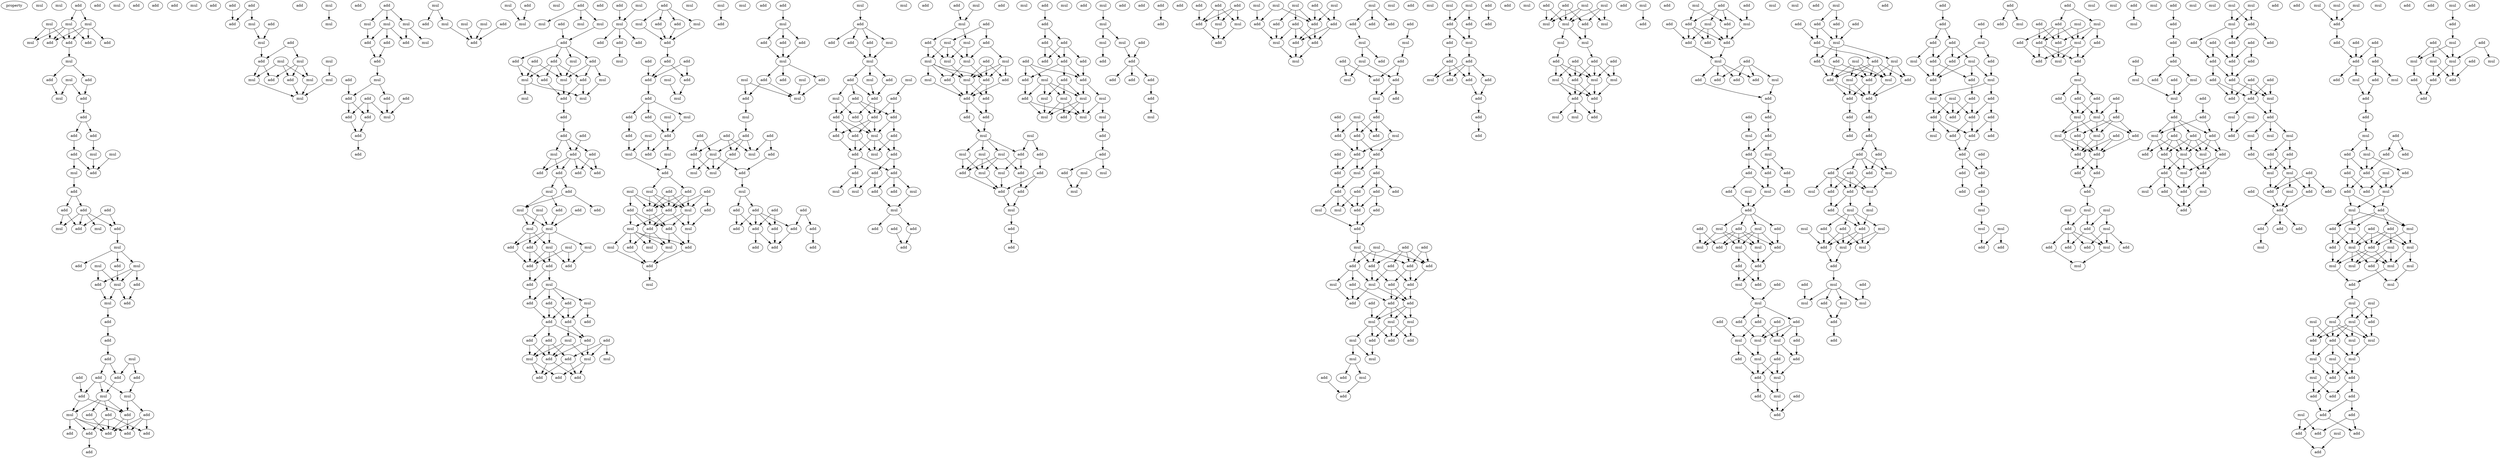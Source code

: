 digraph {
    node [fontcolor=black]
    property [mul=2,lf=1.5]
    0 [ label = mul ];
    1 [ label = mul ];
    2 [ label = add ];
    3 [ label = add ];
    4 [ label = mul ];
    5 [ label = mul ];
    6 [ label = mul ];
    7 [ label = add ];
    8 [ label = add ];
    9 [ label = add ];
    10 [ label = add ];
    11 [ label = mul ];
    12 [ label = mul ];
    13 [ label = add ];
    14 [ label = mul ];
    15 [ label = mul ];
    16 [ label = add ];
    17 [ label = mul ];
    18 [ label = add ];
    19 [ label = add ];
    20 [ label = add ];
    21 [ label = add ];
    22 [ label = add ];
    23 [ label = add ];
    24 [ label = add ];
    25 [ label = mul ];
    26 [ label = mul ];
    27 [ label = add ];
    28 [ label = mul ];
    29 [ label = add ];
    30 [ label = add ];
    31 [ label = add ];
    32 [ label = add ];
    33 [ label = add ];
    34 [ label = mul ];
    35 [ label = mul ];
    36 [ label = add ];
    37 [ label = add ];
    38 [ label = mul ];
    39 [ label = mul ];
    40 [ label = add ];
    41 [ label = add ];
    42 [ label = mul ];
    43 [ label = add ];
    44 [ label = add ];
    45 [ label = mul ];
    46 [ label = mul ];
    47 [ label = mul ];
    48 [ label = add ];
    49 [ label = add ];
    50 [ label = add ];
    51 [ label = add ];
    52 [ label = mul ];
    53 [ label = add ];
    54 [ label = add ];
    55 [ label = add ];
    56 [ label = add ];
    57 [ label = add ];
    58 [ label = add ];
    59 [ label = mul ];
    60 [ label = mul ];
    61 [ label = add ];
    62 [ label = add ];
    63 [ label = add ];
    64 [ label = mul ];
    65 [ label = add ];
    66 [ label = add ];
    67 [ label = add ];
    68 [ label = add ];
    69 [ label = add ];
    70 [ label = add ];
    71 [ label = add ];
    72 [ label = add ];
    73 [ label = add ];
    74 [ label = add ];
    75 [ label = add ];
    76 [ label = add ];
    77 [ label = mul ];
    78 [ label = mul ];
    79 [ label = add ];
    80 [ label = mul ];
    81 [ label = add ];
    82 [ label = mul ];
    83 [ label = mul ];
    84 [ label = mul ];
    85 [ label = add ];
    86 [ label = add ];
    87 [ label = mul ];
    88 [ label = mul ];
    89 [ label = mul ];
    90 [ label = mul ];
    91 [ label = add ];
    92 [ label = mul ];
    93 [ label = add ];
    94 [ label = mul ];
    95 [ label = mul ];
    96 [ label = mul ];
    97 [ label = add ];
    98 [ label = add ];
    99 [ label = mul ];
    100 [ label = add ];
    101 [ label = add ];
    102 [ label = mul ];
    103 [ label = add ];
    104 [ label = add ];
    105 [ label = add ];
    106 [ label = add ];
    107 [ label = add ];
    108 [ label = add ];
    109 [ label = add ];
    110 [ label = mul ];
    111 [ label = add ];
    112 [ label = add ];
    113 [ label = mul ];
    114 [ label = mul ];
    115 [ label = mul ];
    116 [ label = add ];
    117 [ label = add ];
    118 [ label = mul ];
    119 [ label = add ];
    120 [ label = mul ];
    121 [ label = add ];
    122 [ label = mul ];
    123 [ label = mul ];
    124 [ label = add ];
    125 [ label = mul ];
    126 [ label = add ];
    127 [ label = mul ];
    128 [ label = mul ];
    129 [ label = add ];
    130 [ label = add ];
    131 [ label = add ];
    132 [ label = mul ];
    133 [ label = add ];
    134 [ label = add ];
    135 [ label = add ];
    136 [ label = mul ];
    137 [ label = mul ];
    138 [ label = mul ];
    139 [ label = add ];
    140 [ label = add ];
    141 [ label = mul ];
    142 [ label = mul ];
    143 [ label = add ];
    144 [ label = add ];
    145 [ label = add ];
    146 [ label = add ];
    147 [ label = mul ];
    148 [ label = add ];
    149 [ label = add ];
    150 [ label = add ];
    151 [ label = add ];
    152 [ label = add ];
    153 [ label = add ];
    154 [ label = add ];
    155 [ label = mul ];
    156 [ label = add ];
    157 [ label = mul ];
    158 [ label = add ];
    159 [ label = mul ];
    160 [ label = add ];
    161 [ label = mul ];
    162 [ label = mul ];
    163 [ label = mul ];
    164 [ label = add ];
    165 [ label = add ];
    166 [ label = mul ];
    167 [ label = mul ];
    168 [ label = add ];
    169 [ label = add ];
    170 [ label = add ];
    171 [ label = add ];
    172 [ label = mul ];
    173 [ label = add ];
    174 [ label = add ];
    175 [ label = add ];
    176 [ label = mul ];
    177 [ label = add ];
    178 [ label = add ];
    179 [ label = add ];
    180 [ label = add ];
    181 [ label = add ];
    182 [ label = add ];
    183 [ label = mul ];
    184 [ label = add ];
    185 [ label = mul ];
    186 [ label = add ];
    187 [ label = mul ];
    188 [ label = mul ];
    189 [ label = add ];
    190 [ label = add ];
    191 [ label = add ];
    192 [ label = add ];
    193 [ label = add ];
    194 [ label = mul ];
    195 [ label = mul ];
    196 [ label = add ];
    197 [ label = add ];
    198 [ label = add ];
    199 [ label = mul ];
    200 [ label = add ];
    201 [ label = mul ];
    202 [ label = add ];
    203 [ label = add ];
    204 [ label = mul ];
    205 [ label = add ];
    206 [ label = add ];
    207 [ label = add ];
    208 [ label = add ];
    209 [ label = add ];
    210 [ label = add ];
    211 [ label = mul ];
    212 [ label = add ];
    213 [ label = mul ];
    214 [ label = mul ];
    215 [ label = mul ];
    216 [ label = add ];
    217 [ label = add ];
    218 [ label = add ];
    219 [ label = add ];
    220 [ label = mul ];
    221 [ label = mul ];
    222 [ label = add ];
    223 [ label = mul ];
    224 [ label = mul ];
    225 [ label = add ];
    226 [ label = add ];
    227 [ label = mul ];
    228 [ label = mul ];
    229 [ label = add ];
    230 [ label = add ];
    231 [ label = add ];
    232 [ label = add ];
    233 [ label = add ];
    234 [ label = add ];
    235 [ label = mul ];
    236 [ label = mul ];
    237 [ label = add ];
    238 [ label = add ];
    239 [ label = mul ];
    240 [ label = add ];
    241 [ label = mul ];
    242 [ label = add ];
    243 [ label = mul ];
    244 [ label = mul ];
    245 [ label = add ];
    246 [ label = mul ];
    247 [ label = mul ];
    248 [ label = add ];
    249 [ label = mul ];
    250 [ label = add ];
    251 [ label = add ];
    252 [ label = mul ];
    253 [ label = add ];
    254 [ label = add ];
    255 [ label = add ];
    256 [ label = mul ];
    257 [ label = add ];
    258 [ label = mul ];
    259 [ label = mul ];
    260 [ label = add ];
    261 [ label = add ];
    262 [ label = add ];
    263 [ label = mul ];
    264 [ label = mul ];
    265 [ label = add ];
    266 [ label = add ];
    267 [ label = add ];
    268 [ label = add ];
    269 [ label = mul ];
    270 [ label = mul ];
    271 [ label = add ];
    272 [ label = add ];
    273 [ label = add ];
    274 [ label = add ];
    275 [ label = mul ];
    276 [ label = mul ];
    277 [ label = mul ];
    278 [ label = add ];
    279 [ label = add ];
    280 [ label = add ];
    281 [ label = add ];
    282 [ label = add ];
    283 [ label = add ];
    284 [ label = add ];
    285 [ label = add ];
    286 [ label = add ];
    287 [ label = add ];
    288 [ label = add ];
    289 [ label = add ];
    290 [ label = mul ];
    291 [ label = mul ];
    292 [ label = add ];
    293 [ label = add ];
    294 [ label = add ];
    295 [ label = add ];
    296 [ label = mul ];
    297 [ label = mul ];
    298 [ label = mul ];
    299 [ label = mul ];
    300 [ label = add ];
    301 [ label = add ];
    302 [ label = add ];
    303 [ label = add ];
    304 [ label = add ];
    305 [ label = mul ];
    306 [ label = add ];
    307 [ label = add ];
    308 [ label = add ];
    309 [ label = add ];
    310 [ label = mul ];
    311 [ label = add ];
    312 [ label = add ];
    313 [ label = add ];
    314 [ label = mul ];
    315 [ label = add ];
    316 [ label = add ];
    317 [ label = add ];
    318 [ label = add ];
    319 [ label = add ];
    320 [ label = mul ];
    321 [ label = mul ];
    322 [ label = add ];
    323 [ label = mul ];
    324 [ label = add ];
    325 [ label = mul ];
    326 [ label = add ];
    327 [ label = add ];
    328 [ label = add ];
    329 [ label = add ];
    330 [ label = add ];
    331 [ label = add ];
    332 [ label = mul ];
    333 [ label = add ];
    334 [ label = mul ];
    335 [ label = mul ];
    336 [ label = mul ];
    337 [ label = add ];
    338 [ label = add ];
    339 [ label = mul ];
    340 [ label = add ];
    341 [ label = mul ];
    342 [ label = mul ];
    343 [ label = mul ];
    344 [ label = add ];
    345 [ label = add ];
    346 [ label = mul ];
    347 [ label = mul ];
    348 [ label = add ];
    349 [ label = add ];
    350 [ label = add ];
    351 [ label = add ];
    352 [ label = add ];
    353 [ label = mul ];
    354 [ label = mul ];
    355 [ label = mul ];
    356 [ label = mul ];
    357 [ label = add ];
    358 [ label = mul ];
    359 [ label = add ];
    360 [ label = mul ];
    361 [ label = add ];
    362 [ label = mul ];
    363 [ label = add ];
    364 [ label = add ];
    365 [ label = add ];
    366 [ label = add ];
    367 [ label = mul ];
    368 [ label = add ];
    369 [ label = add ];
    370 [ label = mul ];
    371 [ label = add ];
    372 [ label = mul ];
    373 [ label = add ];
    374 [ label = add ];
    375 [ label = add ];
    376 [ label = add ];
    377 [ label = add ];
    378 [ label = add ];
    379 [ label = add ];
    380 [ label = add ];
    381 [ label = add ];
    382 [ label = add ];
    383 [ label = mul ];
    384 [ label = add ];
    385 [ label = add ];
    386 [ label = mul ];
    387 [ label = mul ];
    388 [ label = mul ];
    389 [ label = mul ];
    390 [ label = mul ];
    391 [ label = add ];
    392 [ label = mul ];
    393 [ label = mul ];
    394 [ label = add ];
    395 [ label = add ];
    396 [ label = add ];
    397 [ label = add ];
    398 [ label = mul ];
    399 [ label = mul ];
    400 [ label = mul ];
    401 [ label = mul ];
    402 [ label = mul ];
    403 [ label = add ];
    404 [ label = mul ];
    405 [ label = mul ];
    406 [ label = add ];
    407 [ label = add ];
    408 [ label = add ];
    409 [ label = add ];
    410 [ label = add ];
    411 [ label = add ];
    412 [ label = add ];
    413 [ label = mul ];
    414 [ label = add ];
    415 [ label = add ];
    416 [ label = add ];
    417 [ label = add ];
    418 [ label = add ];
    419 [ label = add ];
    420 [ label = add ];
    421 [ label = add ];
    422 [ label = mul ];
    423 [ label = mul ];
    424 [ label = add ];
    425 [ label = mul ];
    426 [ label = mul ];
    427 [ label = add ];
    428 [ label = mul ];
    429 [ label = mul ];
    430 [ label = add ];
    431 [ label = add ];
    432 [ label = add ];
    433 [ label = add ];
    434 [ label = add ];
    435 [ label = mul ];
    436 [ label = add ];
    437 [ label = add ];
    438 [ label = mul ];
    439 [ label = mul ];
    440 [ label = add ];
    441 [ label = add ];
    442 [ label = add ];
    443 [ label = add ];
    444 [ label = mul ];
    445 [ label = mul ];
    446 [ label = mul ];
    447 [ label = add ];
    448 [ label = add ];
    449 [ label = add ];
    450 [ label = add ];
    451 [ label = mul ];
    452 [ label = add ];
    453 [ label = add ];
    454 [ label = mul ];
    455 [ label = mul ];
    456 [ label = add ];
    457 [ label = add ];
    458 [ label = add ];
    459 [ label = add ];
    460 [ label = mul ];
    461 [ label = add ];
    462 [ label = add ];
    463 [ label = add ];
    464 [ label = add ];
    465 [ label = add ];
    466 [ label = mul ];
    467 [ label = add ];
    468 [ label = add ];
    469 [ label = add ];
    470 [ label = add ];
    471 [ label = add ];
    472 [ label = mul ];
    473 [ label = mul ];
    474 [ label = add ];
    475 [ label = mul ];
    476 [ label = add ];
    477 [ label = add ];
    478 [ label = add ];
    479 [ label = mul ];
    480 [ label = add ];
    481 [ label = mul ];
    482 [ label = add ];
    483 [ label = add ];
    484 [ label = add ];
    485 [ label = add ];
    486 [ label = add ];
    487 [ label = add ];
    488 [ label = add ];
    489 [ label = add ];
    490 [ label = mul ];
    491 [ label = mul ];
    492 [ label = add ];
    493 [ label = add ];
    494 [ label = add ];
    495 [ label = add ];
    496 [ label = add ];
    497 [ label = mul ];
    498 [ label = mul ];
    499 [ label = mul ];
    500 [ label = mul ];
    501 [ label = add ];
    502 [ label = add ];
    503 [ label = add ];
    504 [ label = mul ];
    505 [ label = mul ];
    506 [ label = mul ];
    507 [ label = add ];
    508 [ label = add ];
    509 [ label = add ];
    510 [ label = mul ];
    511 [ label = mul ];
    512 [ label = add ];
    513 [ label = mul ];
    514 [ label = add ];
    515 [ label = add ];
    516 [ label = add ];
    517 [ label = mul ];
    518 [ label = add ];
    519 [ label = add ];
    520 [ label = add ];
    521 [ label = mul ];
    522 [ label = add ];
    523 [ label = add ];
    524 [ label = add ];
    525 [ label = add ];
    526 [ label = add ];
    527 [ label = add ];
    528 [ label = add ];
    529 [ label = mul ];
    530 [ label = mul ];
    531 [ label = add ];
    532 [ label = add ];
    533 [ label = mul ];
    534 [ label = mul ];
    535 [ label = mul ];
    536 [ label = add ];
    537 [ label = mul ];
    538 [ label = mul ];
    539 [ label = mul ];
    540 [ label = add ];
    541 [ label = add ];
    542 [ label = add ];
    543 [ label = add ];
    544 [ label = add ];
    545 [ label = mul ];
    546 [ label = mul ];
    547 [ label = mul ];
    548 [ label = add ];
    549 [ label = add ];
    550 [ label = add ];
    551 [ label = mul ];
    552 [ label = mul ];
    553 [ label = add ];
    554 [ label = mul ];
    555 [ label = add ];
    556 [ label = add ];
    557 [ label = mul ];
    558 [ label = add ];
    559 [ label = add ];
    560 [ label = add ];
    561 [ label = add ];
    562 [ label = add ];
    563 [ label = mul ];
    564 [ label = mul ];
    565 [ label = add ];
    566 [ label = add ];
    567 [ label = mul ];
    568 [ label = add ];
    569 [ label = add ];
    570 [ label = mul ];
    571 [ label = add ];
    572 [ label = add ];
    573 [ label = mul ];
    574 [ label = add ];
    575 [ label = add ];
    576 [ label = add ];
    577 [ label = add ];
    578 [ label = add ];
    579 [ label = mul ];
    580 [ label = add ];
    581 [ label = add ];
    582 [ label = mul ];
    583 [ label = add ];
    584 [ label = add ];
    585 [ label = add ];
    586 [ label = add ];
    587 [ label = mul ];
    588 [ label = add ];
    589 [ label = mul ];
    590 [ label = add ];
    591 [ label = mul ];
    592 [ label = mul ];
    593 [ label = add ];
    594 [ label = add ];
    595 [ label = add ];
    596 [ label = add ];
    597 [ label = mul ];
    598 [ label = mul ];
    599 [ label = mul ];
    600 [ label = add ];
    601 [ label = add ];
    602 [ label = add ];
    603 [ label = mul ];
    604 [ label = add ];
    605 [ label = add ];
    606 [ label = mul ];
    607 [ label = mul ];
    608 [ label = add ];
    609 [ label = add ];
    610 [ label = add ];
    611 [ label = add ];
    612 [ label = add ];
    613 [ label = mul ];
    614 [ label = mul ];
    615 [ label = mul ];
    616 [ label = add ];
    617 [ label = add ];
    618 [ label = add ];
    619 [ label = add ];
    620 [ label = mul ];
    621 [ label = mul ];
    622 [ label = add ];
    623 [ label = add ];
    624 [ label = mul ];
    625 [ label = add ];
    626 [ label = add ];
    627 [ label = add ];
    628 [ label = mul ];
    629 [ label = add ];
    630 [ label = add ];
    631 [ label = add ];
    632 [ label = add ];
    633 [ label = add ];
    634 [ label = mul ];
    635 [ label = add ];
    636 [ label = add ];
    637 [ label = mul ];
    638 [ label = mul ];
    639 [ label = add ];
    640 [ label = add ];
    641 [ label = add ];
    642 [ label = add ];
    643 [ label = mul ];
    644 [ label = add ];
    645 [ label = mul ];
    646 [ label = add ];
    647 [ label = add ];
    648 [ label = add ];
    649 [ label = add ];
    650 [ label = add ];
    651 [ label = add ];
    652 [ label = add ];
    653 [ label = add ];
    654 [ label = add ];
    655 [ label = add ];
    656 [ label = mul ];
    657 [ label = add ];
    658 [ label = add ];
    659 [ label = mul ];
    660 [ label = mul ];
    661 [ label = add ];
    662 [ label = add ];
    663 [ label = mul ];
    664 [ label = mul ];
    665 [ label = add ];
    666 [ label = mul ];
    667 [ label = add ];
    668 [ label = mul ];
    669 [ label = add ];
    670 [ label = mul ];
    671 [ label = mul ];
    672 [ label = add ];
    673 [ label = add ];
    674 [ label = mul ];
    675 [ label = add ];
    676 [ label = add ];
    677 [ label = mul ];
    678 [ label = add ];
    679 [ label = mul ];
    680 [ label = mul ];
    681 [ label = add ];
    682 [ label = add ];
    683 [ label = add ];
    684 [ label = add ];
    685 [ label = add ];
    686 [ label = mul ];
    687 [ label = add ];
    688 [ label = add ];
    689 [ label = add ];
    690 [ label = add ];
    691 [ label = add ];
    692 [ label = mul ];
    693 [ label = mul ];
    694 [ label = mul ];
    695 [ label = add ];
    696 [ label = add ];
    697 [ label = add ];
    698 [ label = mul ];
    699 [ label = add ];
    700 [ label = mul ];
    701 [ label = add ];
    702 [ label = add ];
    703 [ label = add ];
    704 [ label = add ];
    705 [ label = mul ];
    706 [ label = add ];
    707 [ label = add ];
    708 [ label = add ];
    709 [ label = add ];
    710 [ label = add ];
    711 [ label = add ];
    712 [ label = add ];
    713 [ label = add ];
    714 [ label = add ];
    715 [ label = add ];
    716 [ label = mul ];
    717 [ label = add ];
    718 [ label = mul ];
    719 [ label = mul ];
    720 [ label = mul ];
    721 [ label = add ];
    722 [ label = add ];
    723 [ label = add ];
    724 [ label = add ];
    725 [ label = mul ];
    726 [ label = mul ];
    727 [ label = add ];
    728 [ label = add ];
    729 [ label = add ];
    730 [ label = add ];
    731 [ label = add ];
    732 [ label = mul ];
    733 [ label = mul ];
    734 [ label = add ];
    735 [ label = add ];
    736 [ label = mul ];
    737 [ label = add ];
    738 [ label = add ];
    739 [ label = add ];
    740 [ label = add ];
    741 [ label = add ];
    742 [ label = mul ];
    743 [ label = mul ];
    744 [ label = add ];
    745 [ label = mul ];
    746 [ label = add ];
    747 [ label = mul ];
    748 [ label = add ];
    749 [ label = add ];
    750 [ label = add ];
    751 [ label = add ];
    752 [ label = add ];
    753 [ label = add ];
    754 [ label = mul ];
    755 [ label = mul ];
    756 [ label = mul ];
    757 [ label = mul ];
    758 [ label = add ];
    759 [ label = add ];
    760 [ label = add ];
    761 [ label = add ];
    762 [ label = mul ];
    763 [ label = add ];
    764 [ label = add ];
    765 [ label = mul ];
    766 [ label = mul ];
    767 [ label = mul ];
    768 [ label = add ];
    769 [ label = mul ];
    770 [ label = mul ];
    771 [ label = add ];
    772 [ label = mul ];
    773 [ label = add ];
    774 [ label = add ];
    775 [ label = add ];
    776 [ label = add ];
    777 [ label = add ];
    778 [ label = mul ];
    779 [ label = add ];
    780 [ label = mul ];
    781 [ label = add ];
    782 [ label = mul ];
    783 [ label = add ];
    784 [ label = add ];
    785 [ label = add ];
    786 [ label = mul ];
    787 [ label = add ];
    788 [ label = add ];
    789 [ label = mul ];
    790 [ label = add ];
    791 [ label = add ];
    792 [ label = add ];
    793 [ label = mul ];
    794 [ label = add ];
    795 [ label = mul ];
    796 [ label = add ];
    797 [ label = mul ];
    798 [ label = mul ];
    799 [ label = add ];
    800 [ label = add ];
    801 [ label = add ];
    802 [ label = mul ];
    803 [ label = mul ];
    804 [ label = add ];
    805 [ label = mul ];
    806 [ label = mul ];
    807 [ label = add ];
    808 [ label = add ];
    809 [ label = add ];
    810 [ label = add ];
    811 [ label = add ];
    812 [ label = add ];
    813 [ label = add ];
    814 [ label = add ];
    815 [ label = add ];
    816 [ label = add ];
    817 [ label = add ];
    818 [ label = add ];
    819 [ label = add ];
    820 [ label = add ];
    821 [ label = add ];
    822 [ label = mul ];
    823 [ label = mul ];
    824 [ label = add ];
    825 [ label = mul ];
    826 [ label = add ];
    827 [ label = mul ];
    828 [ label = mul ];
    829 [ label = mul ];
    830 [ label = add ];
    831 [ label = add ];
    832 [ label = add ];
    833 [ label = add ];
    834 [ label = mul ];
    835 [ label = mul ];
    836 [ label = add ];
    837 [ label = add ];
    838 [ label = add ];
    839 [ label = mul ];
    840 [ label = add ];
    841 [ label = add ];
    842 [ label = add ];
    843 [ label = add ];
    844 [ label = add ];
    845 [ label = mul ];
    846 [ label = add ];
    847 [ label = mul ];
    848 [ label = mul ];
    849 [ label = mul ];
    850 [ label = mul ];
    851 [ label = add ];
    852 [ label = add ];
    853 [ label = add ];
    854 [ label = add ];
    855 [ label = add ];
    856 [ label = add ];
    857 [ label = add ];
    858 [ label = add ];
    859 [ label = mul ];
    860 [ label = add ];
    861 [ label = mul ];
    862 [ label = add ];
    863 [ label = add ];
    864 [ label = add ];
    865 [ label = mul ];
    866 [ label = add ];
    867 [ label = add ];
    868 [ label = add ];
    869 [ label = mul ];
    870 [ label = mul ];
    871 [ label = add ];
    872 [ label = add ];
    873 [ label = add ];
    874 [ label = add ];
    875 [ label = add ];
    876 [ label = mul ];
    877 [ label = mul ];
    878 [ label = add ];
    879 [ label = mul ];
    880 [ label = add ];
    881 [ label = mul ];
    882 [ label = add ];
    883 [ label = add ];
    884 [ label = mul ];
    885 [ label = mul ];
    886 [ label = add ];
    887 [ label = mul ];
    888 [ label = add ];
    889 [ label = mul ];
    890 [ label = add ];
    891 [ label = mul ];
    892 [ label = mul ];
    893 [ label = mul ];
    894 [ label = add ];
    895 [ label = mul ];
    896 [ label = mul ];
    897 [ label = mul ];
    898 [ label = add ];
    899 [ label = mul ];
    900 [ label = mul ];
    901 [ label = mul ];
    902 [ label = add ];
    903 [ label = mul ];
    904 [ label = add ];
    905 [ label = mul ];
    906 [ label = mul ];
    907 [ label = mul ];
    908 [ label = mul ];
    909 [ label = add ];
    910 [ label = mul ];
    911 [ label = add ];
    912 [ label = add ];
    913 [ label = add ];
    914 [ label = add ];
    915 [ label = add ];
    916 [ label = add ];
    917 [ label = mul ];
    918 [ label = add ];
    919 [ label = add ];
    920 [ label = mul ];
    921 [ label = add ];
    922 [ label = add ];
    923 [ label = add ];
    924 [ label = mul ];
    925 [ label = add ];
    926 [ label = add ];
    927 [ label = add ];
    928 [ label = mul ];
    929 [ label = mul ];
    930 [ label = add ];
    931 [ label = mul ];
    932 [ label = mul ];
    933 [ label = mul ];
    934 [ label = add ];
    935 [ label = add ];
    936 [ label = add ];
    937 [ label = add ];
    938 [ label = add ];
    2 -> 4 [ name = 0 ];
    2 -> 6 [ name = 1 ];
    4 -> 7 [ name = 2 ];
    4 -> 8 [ name = 3 ];
    4 -> 9 [ name = 4 ];
    4 -> 11 [ name = 5 ];
    5 -> 7 [ name = 6 ];
    5 -> 8 [ name = 7 ];
    5 -> 11 [ name = 8 ];
    6 -> 7 [ name = 9 ];
    6 -> 8 [ name = 10 ];
    6 -> 9 [ name = 11 ];
    6 -> 10 [ name = 12 ];
    8 -> 12 [ name = 13 ];
    12 -> 13 [ name = 14 ];
    12 -> 16 [ name = 15 ];
    13 -> 17 [ name = 16 ];
    14 -> 17 [ name = 17 ];
    14 -> 19 [ name = 18 ];
    16 -> 19 [ name = 19 ];
    19 -> 20 [ name = 20 ];
    20 -> 23 [ name = 21 ];
    20 -> 24 [ name = 22 ];
    23 -> 27 [ name = 23 ];
    24 -> 26 [ name = 24 ];
    25 -> 29 [ name = 25 ];
    26 -> 29 [ name = 26 ];
    27 -> 28 [ name = 27 ];
    27 -> 29 [ name = 28 ];
    28 -> 30 [ name = 29 ];
    30 -> 31 [ name = 30 ];
    30 -> 32 [ name = 31 ];
    31 -> 34 [ name = 32 ];
    31 -> 35 [ name = 33 ];
    31 -> 36 [ name = 34 ];
    31 -> 37 [ name = 35 ];
    32 -> 35 [ name = 36 ];
    32 -> 37 [ name = 37 ];
    33 -> 36 [ name = 38 ];
    33 -> 37 [ name = 39 ];
    36 -> 38 [ name = 40 ];
    38 -> 40 [ name = 41 ];
    38 -> 41 [ name = 42 ];
    38 -> 42 [ name = 43 ];
    39 -> 44 [ name = 44 ];
    39 -> 45 [ name = 45 ];
    40 -> 45 [ name = 46 ];
    42 -> 43 [ name = 47 ];
    42 -> 44 [ name = 48 ];
    42 -> 45 [ name = 49 ];
    43 -> 48 [ name = 50 ];
    44 -> 47 [ name = 51 ];
    45 -> 47 [ name = 52 ];
    45 -> 48 [ name = 53 ];
    47 -> 49 [ name = 54 ];
    49 -> 50 [ name = 55 ];
    50 -> 51 [ name = 56 ];
    51 -> 56 [ name = 57 ];
    51 -> 57 [ name = 58 ];
    52 -> 53 [ name = 59 ];
    52 -> 57 [ name = 60 ];
    53 -> 59 [ name = 61 ];
    54 -> 58 [ name = 62 ];
    56 -> 58 [ name = 63 ];
    56 -> 59 [ name = 64 ];
    56 -> 60 [ name = 65 ];
    57 -> 60 [ name = 66 ];
    58 -> 64 [ name = 67 ];
    58 -> 65 [ name = 68 ];
    59 -> 61 [ name = 69 ];
    59 -> 65 [ name = 70 ];
    60 -> 62 [ name = 71 ];
    60 -> 63 [ name = 72 ];
    60 -> 64 [ name = 73 ];
    60 -> 65 [ name = 74 ];
    61 -> 68 [ name = 75 ];
    61 -> 69 [ name = 76 ];
    61 -> 70 [ name = 77 ];
    62 -> 68 [ name = 78 ];
    63 -> 67 [ name = 79 ];
    63 -> 68 [ name = 80 ];
    63 -> 70 [ name = 81 ];
    64 -> 66 [ name = 82 ];
    64 -> 67 [ name = 83 ];
    64 -> 68 [ name = 84 ];
    64 -> 69 [ name = 85 ];
    65 -> 68 [ name = 86 ];
    65 -> 69 [ name = 87 ];
    67 -> 71 [ name = 88 ];
    72 -> 75 [ name = 89 ];
    74 -> 75 [ name = 90 ];
    74 -> 77 [ name = 91 ];
    76 -> 78 [ name = 92 ];
    77 -> 78 [ name = 93 ];
    78 -> 81 [ name = 94 ];
    79 -> 81 [ name = 95 ];
    79 -> 82 [ name = 96 ];
    80 -> 84 [ name = 97 ];
    81 -> 86 [ name = 98 ];
    81 -> 87 [ name = 99 ];
    82 -> 85 [ name = 100 ];
    82 -> 86 [ name = 101 ];
    82 -> 88 [ name = 102 ];
    83 -> 85 [ name = 103 ];
    83 -> 87 [ name = 104 ];
    83 -> 88 [ name = 105 ];
    84 -> 89 [ name = 106 ];
    85 -> 89 [ name = 107 ];
    87 -> 89 [ name = 108 ];
    88 -> 89 [ name = 109 ];
    90 -> 92 [ name = 110 ];
    93 -> 94 [ name = 111 ];
    93 -> 95 [ name = 112 ];
    93 -> 96 [ name = 113 ];
    94 -> 100 [ name = 114 ];
    95 -> 97 [ name = 115 ];
    95 -> 99 [ name = 116 ];
    96 -> 97 [ name = 117 ];
    96 -> 98 [ name = 118 ];
    96 -> 100 [ name = 119 ];
    98 -> 101 [ name = 120 ];
    100 -> 101 [ name = 121 ];
    101 -> 102 [ name = 122 ];
    102 -> 104 [ name = 123 ];
    102 -> 105 [ name = 124 ];
    103 -> 104 [ name = 125 ];
    104 -> 108 [ name = 126 ];
    104 -> 109 [ name = 127 ];
    105 -> 110 [ name = 128 ];
    106 -> 110 [ name = 129 ];
    107 -> 108 [ name = 130 ];
    107 -> 109 [ name = 131 ];
    107 -> 110 [ name = 132 ];
    108 -> 111 [ name = 133 ];
    109 -> 111 [ name = 134 ];
    111 -> 112 [ name = 135 ];
    113 -> 116 [ name = 136 ];
    113 -> 118 [ name = 137 ];
    114 -> 119 [ name = 138 ];
    115 -> 119 [ name = 139 ];
    117 -> 119 [ name = 140 ];
    118 -> 119 [ name = 141 ];
    120 -> 123 [ name = 142 ];
    121 -> 123 [ name = 143 ];
    124 -> 125 [ name = 144 ];
    124 -> 127 [ name = 145 ];
    124 -> 128 [ name = 146 ];
    125 -> 129 [ name = 147 ];
    126 -> 129 [ name = 148 ];
    129 -> 131 [ name = 149 ];
    129 -> 132 [ name = 150 ];
    129 -> 133 [ name = 151 ];
    129 -> 134 [ name = 152 ];
    130 -> 136 [ name = 153 ];
    130 -> 138 [ name = 154 ];
    131 -> 135 [ name = 155 ];
    131 -> 136 [ name = 156 ];
    131 -> 137 [ name = 157 ];
    132 -> 136 [ name = 158 ];
    133 -> 135 [ name = 159 ];
    133 -> 136 [ name = 160 ];
    133 -> 138 [ name = 161 ];
    133 -> 139 [ name = 162 ];
    134 -> 138 [ name = 163 ];
    134 -> 139 [ name = 164 ];
    135 -> 140 [ name = 165 ];
    135 -> 142 [ name = 166 ];
    136 -> 140 [ name = 167 ];
    137 -> 142 [ name = 168 ];
    138 -> 141 [ name = 169 ];
    138 -> 142 [ name = 170 ];
    139 -> 140 [ name = 171 ];
    140 -> 143 [ name = 172 ];
    143 -> 145 [ name = 173 ];
    144 -> 148 [ name = 174 ];
    145 -> 147 [ name = 175 ];
    145 -> 148 [ name = 176 ];
    145 -> 149 [ name = 177 ];
    147 -> 151 [ name = 178 ];
    147 -> 152 [ name = 179 ];
    148 -> 150 [ name = 180 ];
    148 -> 151 [ name = 181 ];
    148 -> 152 [ name = 182 ];
    148 -> 153 [ name = 183 ];
    149 -> 150 [ name = 184 ];
    149 -> 153 [ name = 185 ];
    151 -> 154 [ name = 186 ];
    151 -> 155 [ name = 187 ];
    154 -> 157 [ name = 188 ];
    154 -> 160 [ name = 189 ];
    155 -> 156 [ name = 190 ];
    155 -> 157 [ name = 191 ];
    156 -> 162 [ name = 192 ];
    157 -> 161 [ name = 193 ];
    157 -> 162 [ name = 194 ];
    158 -> 162 [ name = 195 ];
    159 -> 161 [ name = 196 ];
    159 -> 162 [ name = 197 ];
    161 -> 164 [ name = 198 ];
    161 -> 165 [ name = 199 ];
    161 -> 166 [ name = 200 ];
    162 -> 164 [ name = 201 ];
    162 -> 165 [ name = 202 ];
    162 -> 166 [ name = 203 ];
    162 -> 167 [ name = 204 ];
    163 -> 168 [ name = 205 ];
    163 -> 169 [ name = 206 ];
    164 -> 169 [ name = 207 ];
    165 -> 169 [ name = 208 ];
    165 -> 170 [ name = 209 ];
    166 -> 168 [ name = 210 ];
    166 -> 169 [ name = 211 ];
    166 -> 170 [ name = 212 ];
    167 -> 168 [ name = 213 ];
    169 -> 171 [ name = 214 ];
    170 -> 171 [ name = 215 ];
    170 -> 172 [ name = 216 ];
    171 -> 174 [ name = 217 ];
    172 -> 173 [ name = 218 ];
    172 -> 174 [ name = 219 ];
    172 -> 175 [ name = 220 ];
    172 -> 176 [ name = 221 ];
    173 -> 178 [ name = 222 ];
    173 -> 179 [ name = 223 ];
    174 -> 179 [ name = 224 ];
    175 -> 178 [ name = 225 ];
    175 -> 179 [ name = 226 ];
    176 -> 177 [ name = 227 ];
    176 -> 178 [ name = 228 ];
    178 -> 183 [ name = 229 ];
    178 -> 184 [ name = 230 ];
    179 -> 180 [ name = 231 ];
    179 -> 182 [ name = 232 ];
    179 -> 184 [ name = 233 ];
    180 -> 186 [ name = 234 ];
    180 -> 188 [ name = 235 ];
    181 -> 185 [ name = 236 ];
    181 -> 187 [ name = 237 ];
    181 -> 189 [ name = 238 ];
    182 -> 186 [ name = 239 ];
    182 -> 188 [ name = 240 ];
    182 -> 189 [ name = 241 ];
    183 -> 185 [ name = 242 ];
    183 -> 186 [ name = 243 ];
    183 -> 188 [ name = 244 ];
    184 -> 185 [ name = 245 ];
    184 -> 186 [ name = 246 ];
    185 -> 190 [ name = 247 ];
    185 -> 192 [ name = 248 ];
    186 -> 191 [ name = 249 ];
    186 -> 192 [ name = 250 ];
    188 -> 190 [ name = 251 ];
    188 -> 191 [ name = 252 ];
    189 -> 191 [ name = 253 ];
    189 -> 192 [ name = 254 ];
    193 -> 195 [ name = 255 ];
    194 -> 195 [ name = 256 ];
    195 -> 196 [ name = 257 ];
    195 -> 197 [ name = 258 ];
    195 -> 198 [ name = 259 ];
    197 -> 199 [ name = 260 ];
    200 -> 201 [ name = 261 ];
    200 -> 202 [ name = 262 ];
    200 -> 203 [ name = 263 ];
    200 -> 204 [ name = 264 ];
    201 -> 205 [ name = 265 ];
    202 -> 205 [ name = 266 ];
    203 -> 205 [ name = 267 ];
    204 -> 205 [ name = 268 ];
    205 -> 207 [ name = 269 ];
    206 -> 209 [ name = 270 ];
    206 -> 210 [ name = 271 ];
    207 -> 209 [ name = 272 ];
    207 -> 210 [ name = 273 ];
    208 -> 209 [ name = 274 ];
    209 -> 212 [ name = 275 ];
    210 -> 213 [ name = 276 ];
    211 -> 213 [ name = 277 ];
    212 -> 215 [ name = 278 ];
    212 -> 216 [ name = 279 ];
    212 -> 217 [ name = 280 ];
    214 -> 219 [ name = 281 ];
    215 -> 219 [ name = 282 ];
    216 -> 219 [ name = 283 ];
    217 -> 218 [ name = 284 ];
    218 -> 224 [ name = 285 ];
    219 -> 222 [ name = 286 ];
    219 -> 223 [ name = 287 ];
    220 -> 222 [ name = 288 ];
    220 -> 224 [ name = 289 ];
    223 -> 225 [ name = 290 ];
    224 -> 225 [ name = 291 ];
    225 -> 227 [ name = 292 ];
    225 -> 229 [ name = 293 ];
    226 -> 231 [ name = 294 ];
    226 -> 232 [ name = 295 ];
    226 -> 235 [ name = 296 ];
    227 -> 232 [ name = 297 ];
    227 -> 233 [ name = 298 ];
    227 -> 235 [ name = 299 ];
    228 -> 232 [ name = 300 ];
    228 -> 233 [ name = 301 ];
    228 -> 234 [ name = 302 ];
    229 -> 232 [ name = 303 ];
    229 -> 233 [ name = 304 ];
    229 -> 235 [ name = 305 ];
    230 -> 232 [ name = 306 ];
    230 -> 233 [ name = 307 ];
    230 -> 235 [ name = 308 ];
    231 -> 236 [ name = 309 ];
    232 -> 236 [ name = 310 ];
    232 -> 238 [ name = 311 ];
    232 -> 239 [ name = 312 ];
    233 -> 237 [ name = 313 ];
    233 -> 238 [ name = 314 ];
    234 -> 237 [ name = 315 ];
    234 -> 238 [ name = 316 ];
    234 -> 239 [ name = 317 ];
    235 -> 236 [ name = 318 ];
    235 -> 237 [ name = 319 ];
    235 -> 238 [ name = 320 ];
    236 -> 240 [ name = 321 ];
    237 -> 240 [ name = 322 ];
    237 -> 244 [ name = 323 ];
    238 -> 241 [ name = 324 ];
    238 -> 242 [ name = 325 ];
    238 -> 244 [ name = 326 ];
    239 -> 240 [ name = 327 ];
    239 -> 241 [ name = 328 ];
    239 -> 242 [ name = 329 ];
    239 -> 243 [ name = 330 ];
    239 -> 244 [ name = 331 ];
    240 -> 245 [ name = 332 ];
    242 -> 245 [ name = 333 ];
    243 -> 245 [ name = 334 ];
    244 -> 245 [ name = 335 ];
    245 -> 246 [ name = 336 ];
    247 -> 248 [ name = 337 ];
    251 -> 252 [ name = 338 ];
    252 -> 253 [ name = 339 ];
    252 -> 254 [ name = 340 ];
    252 -> 255 [ name = 341 ];
    253 -> 256 [ name = 342 ];
    254 -> 256 [ name = 343 ];
    255 -> 256 [ name = 344 ];
    256 -> 257 [ name = 345 ];
    256 -> 260 [ name = 346 ];
    256 -> 261 [ name = 347 ];
    257 -> 262 [ name = 348 ];
    257 -> 263 [ name = 349 ];
    258 -> 263 [ name = 350 ];
    259 -> 262 [ name = 351 ];
    259 -> 263 [ name = 352 ];
    260 -> 263 [ name = 353 ];
    262 -> 264 [ name = 354 ];
    264 -> 266 [ name = 355 ];
    265 -> 270 [ name = 356 ];
    265 -> 271 [ name = 357 ];
    266 -> 269 [ name = 358 ];
    266 -> 270 [ name = 359 ];
    266 -> 272 [ name = 360 ];
    267 -> 270 [ name = 361 ];
    267 -> 272 [ name = 362 ];
    267 -> 273 [ name = 363 ];
    268 -> 269 [ name = 364 ];
    268 -> 273 [ name = 365 ];
    269 -> 274 [ name = 366 ];
    269 -> 275 [ name = 367 ];
    269 -> 276 [ name = 368 ];
    271 -> 274 [ name = 369 ];
    272 -> 275 [ name = 370 ];
    273 -> 275 [ name = 371 ];
    273 -> 276 [ name = 372 ];
    274 -> 277 [ name = 373 ];
    277 -> 278 [ name = 374 ];
    277 -> 281 [ name = 375 ];
    278 -> 284 [ name = 376 ];
    278 -> 285 [ name = 377 ];
    279 -> 285 [ name = 378 ];
    279 -> 286 [ name = 379 ];
    280 -> 282 [ name = 380 ];
    280 -> 283 [ name = 381 ];
    281 -> 282 [ name = 382 ];
    281 -> 284 [ name = 383 ];
    281 -> 285 [ name = 384 ];
    281 -> 286 [ name = 385 ];
    282 -> 287 [ name = 386 ];
    283 -> 289 [ name = 387 ];
    285 -> 287 [ name = 388 ];
    285 -> 288 [ name = 389 ];
    286 -> 287 [ name = 390 ];
    290 -> 292 [ name = 391 ];
    292 -> 293 [ name = 392 ];
    292 -> 294 [ name = 393 ];
    292 -> 295 [ name = 394 ];
    292 -> 296 [ name = 395 ];
    294 -> 297 [ name = 396 ];
    295 -> 297 [ name = 397 ];
    296 -> 297 [ name = 398 ];
    297 -> 298 [ name = 399 ];
    297 -> 300 [ name = 400 ];
    297 -> 301 [ name = 401 ];
    298 -> 304 [ name = 402 ];
    299 -> 303 [ name = 403 ];
    300 -> 302 [ name = 404 ];
    300 -> 304 [ name = 405 ];
    300 -> 305 [ name = 406 ];
    301 -> 304 [ name = 407 ];
    302 -> 307 [ name = 408 ];
    302 -> 308 [ name = 409 ];
    302 -> 309 [ name = 410 ];
    303 -> 307 [ name = 411 ];
    303 -> 308 [ name = 412 ];
    304 -> 306 [ name = 413 ];
    304 -> 308 [ name = 414 ];
    305 -> 306 [ name = 415 ];
    305 -> 309 [ name = 416 ];
    306 -> 310 [ name = 417 ];
    307 -> 310 [ name = 418 ];
    307 -> 312 [ name = 419 ];
    308 -> 310 [ name = 420 ];
    308 -> 311 [ name = 421 ];
    308 -> 313 [ name = 422 ];
    309 -> 310 [ name = 423 ];
    309 -> 311 [ name = 424 ];
    309 -> 313 [ name = 425 ];
    310 -> 314 [ name = 426 ];
    310 -> 315 [ name = 427 ];
    310 -> 316 [ name = 428 ];
    311 -> 314 [ name = 429 ];
    311 -> 315 [ name = 430 ];
    312 -> 314 [ name = 431 ];
    312 -> 316 [ name = 432 ];
    313 -> 315 [ name = 433 ];
    315 -> 318 [ name = 434 ];
    315 -> 319 [ name = 435 ];
    316 -> 317 [ name = 436 ];
    316 -> 318 [ name = 437 ];
    317 -> 320 [ name = 438 ];
    317 -> 322 [ name = 439 ];
    318 -> 321 [ name = 440 ];
    318 -> 322 [ name = 441 ];
    318 -> 324 [ name = 442 ];
    319 -> 320 [ name = 443 ];
    319 -> 323 [ name = 444 ];
    321 -> 325 [ name = 445 ];
    322 -> 325 [ name = 446 ];
    325 -> 328 [ name = 447 ];
    325 -> 329 [ name = 448 ];
    326 -> 330 [ name = 449 ];
    329 -> 330 [ name = 450 ];
    331 -> 334 [ name = 451 ];
    332 -> 334 [ name = 452 ];
    333 -> 336 [ name = 453 ];
    333 -> 338 [ name = 454 ];
    334 -> 335 [ name = 455 ];
    334 -> 337 [ name = 456 ];
    335 -> 342 [ name = 457 ];
    335 -> 343 [ name = 458 ];
    336 -> 339 [ name = 459 ];
    336 -> 342 [ name = 460 ];
    336 -> 343 [ name = 461 ];
    337 -> 339 [ name = 462 ];
    337 -> 343 [ name = 463 ];
    338 -> 341 [ name = 464 ];
    338 -> 342 [ name = 465 ];
    339 -> 344 [ name = 466 ];
    339 -> 346 [ name = 467 ];
    339 -> 347 [ name = 468 ];
    339 -> 348 [ name = 469 ];
    340 -> 345 [ name = 470 ];
    340 -> 347 [ name = 471 ];
    340 -> 348 [ name = 472 ];
    341 -> 345 [ name = 473 ];
    341 -> 347 [ name = 474 ];
    341 -> 348 [ name = 475 ];
    342 -> 344 [ name = 476 ];
    342 -> 348 [ name = 477 ];
    343 -> 347 [ name = 478 ];
    344 -> 349 [ name = 479 ];
    345 -> 349 [ name = 480 ];
    346 -> 349 [ name = 481 ];
    347 -> 349 [ name = 482 ];
    347 -> 350 [ name = 483 ];
    348 -> 349 [ name = 484 ];
    348 -> 350 [ name = 485 ];
    349 -> 351 [ name = 486 ];
    349 -> 352 [ name = 487 ];
    350 -> 351 [ name = 488 ];
    351 -> 354 [ name = 489 ];
    352 -> 354 [ name = 490 ];
    353 -> 357 [ name = 491 ];
    353 -> 359 [ name = 492 ];
    354 -> 355 [ name = 493 ];
    354 -> 356 [ name = 494 ];
    354 -> 357 [ name = 495 ];
    354 -> 358 [ name = 496 ];
    355 -> 360 [ name = 497 ];
    355 -> 362 [ name = 498 ];
    355 -> 364 [ name = 499 ];
    356 -> 362 [ name = 500 ];
    356 -> 363 [ name = 501 ];
    356 -> 364 [ name = 502 ];
    357 -> 360 [ name = 503 ];
    357 -> 363 [ name = 504 ];
    358 -> 362 [ name = 505 ];
    358 -> 364 [ name = 506 ];
    359 -> 361 [ name = 507 ];
    360 -> 366 [ name = 508 ];
    361 -> 365 [ name = 509 ];
    361 -> 366 [ name = 510 ];
    362 -> 366 [ name = 511 ];
    363 -> 365 [ name = 512 ];
    364 -> 366 [ name = 513 ];
    365 -> 367 [ name = 514 ];
    366 -> 367 [ name = 515 ];
    367 -> 368 [ name = 516 ];
    368 -> 373 [ name = 517 ];
    371 -> 374 [ name = 518 ];
    374 -> 375 [ name = 519 ];
    374 -> 376 [ name = 520 ];
    375 -> 377 [ name = 521 ];
    375 -> 379 [ name = 522 ];
    375 -> 380 [ name = 523 ];
    376 -> 377 [ name = 524 ];
    376 -> 380 [ name = 525 ];
    378 -> 382 [ name = 526 ];
    378 -> 383 [ name = 527 ];
    378 -> 384 [ name = 528 ];
    379 -> 382 [ name = 529 ];
    380 -> 381 [ name = 530 ];
    380 -> 382 [ name = 531 ];
    380 -> 384 [ name = 532 ];
    381 -> 387 [ name = 533 ];
    381 -> 388 [ name = 534 ];
    381 -> 389 [ name = 535 ];
    382 -> 386 [ name = 536 ];
    382 -> 389 [ name = 537 ];
    383 -> 385 [ name = 538 ];
    383 -> 387 [ name = 539 ];
    383 -> 388 [ name = 540 ];
    383 -> 389 [ name = 541 ];
    384 -> 385 [ name = 542 ];
    385 -> 390 [ name = 543 ];
    385 -> 393 [ name = 544 ];
    386 -> 390 [ name = 545 ];
    386 -> 392 [ name = 546 ];
    387 -> 393 [ name = 547 ];
    388 -> 390 [ name = 548 ];
    388 -> 391 [ name = 549 ];
    388 -> 393 [ name = 550 ];
    389 -> 390 [ name = 551 ];
    389 -> 391 [ name = 552 ];
    389 -> 393 [ name = 553 ];
    392 -> 395 [ name = 554 ];
    395 -> 396 [ name = 555 ];
    396 -> 397 [ name = 556 ];
    396 -> 398 [ name = 557 ];
    397 -> 400 [ name = 558 ];
    399 -> 400 [ name = 559 ];
    401 -> 402 [ name = 560 ];
    402 -> 404 [ name = 561 ];
    402 -> 405 [ name = 562 ];
    403 -> 406 [ name = 563 ];
    404 -> 407 [ name = 564 ];
    405 -> 406 [ name = 565 ];
    406 -> 408 [ name = 566 ];
    406 -> 409 [ name = 567 ];
    406 -> 410 [ name = 568 ];
    410 -> 411 [ name = 569 ];
    411 -> 413 [ name = 570 ];
    415 -> 416 [ name = 571 ];
    418 -> 421 [ name = 572 ];
    418 -> 422 [ name = 573 ];
    418 -> 423 [ name = 574 ];
    419 -> 421 [ name = 575 ];
    419 -> 422 [ name = 576 ];
    419 -> 423 [ name = 577 ];
    420 -> 421 [ name = 578 ];
    421 -> 424 [ name = 579 ];
    422 -> 424 [ name = 580 ];
    423 -> 424 [ name = 581 ];
    425 -> 430 [ name = 582 ];
    425 -> 431 [ name = 583 ];
    426 -> 432 [ name = 584 ];
    427 -> 430 [ name = 585 ];
    427 -> 431 [ name = 586 ];
    428 -> 430 [ name = 587 ];
    428 -> 432 [ name = 588 ];
    429 -> 430 [ name = 589 ];
    429 -> 433 [ name = 590 ];
    429 -> 434 [ name = 591 ];
    430 -> 436 [ name = 592 ];
    430 -> 437 [ name = 593 ];
    431 -> 436 [ name = 594 ];
    431 -> 437 [ name = 595 ];
    432 -> 435 [ name = 596 ];
    433 -> 435 [ name = 597 ];
    434 -> 435 [ name = 598 ];
    434 -> 436 [ name = 599 ];
    434 -> 437 [ name = 600 ];
    435 -> 438 [ name = 601 ];
    436 -> 438 [ name = 602 ];
    437 -> 438 [ name = 603 ];
    439 -> 440 [ name = 604 ];
    439 -> 441 [ name = 605 ];
    439 -> 443 [ name = 606 ];
    442 -> 445 [ name = 607 ];
    443 -> 444 [ name = 608 ];
    444 -> 446 [ name = 609 ];
    444 -> 447 [ name = 610 ];
    445 -> 448 [ name = 611 ];
    446 -> 451 [ name = 612 ];
    446 -> 452 [ name = 613 ];
    448 -> 450 [ name = 614 ];
    448 -> 452 [ name = 615 ];
    449 -> 450 [ name = 616 ];
    449 -> 451 [ name = 617 ];
    450 -> 454 [ name = 618 ];
    452 -> 453 [ name = 619 ];
    452 -> 454 [ name = 620 ];
    454 -> 457 [ name = 621 ];
    455 -> 458 [ name = 622 ];
    455 -> 459 [ name = 623 ];
    455 -> 461 [ name = 624 ];
    456 -> 459 [ name = 625 ];
    457 -> 458 [ name = 626 ];
    457 -> 460 [ name = 627 ];
    457 -> 461 [ name = 628 ];
    458 -> 462 [ name = 629 ];
    458 -> 464 [ name = 630 ];
    459 -> 464 [ name = 631 ];
    460 -> 462 [ name = 632 ];
    460 -> 464 [ name = 633 ];
    462 -> 465 [ name = 634 ];
    462 -> 466 [ name = 635 ];
    463 -> 467 [ name = 636 ];
    464 -> 466 [ name = 637 ];
    464 -> 467 [ name = 638 ];
    465 -> 468 [ name = 639 ];
    465 -> 470 [ name = 640 ];
    465 -> 471 [ name = 641 ];
    466 -> 469 [ name = 642 ];
    467 -> 469 [ name = 643 ];
    468 -> 473 [ name = 644 ];
    468 -> 476 [ name = 645 ];
    469 -> 473 [ name = 646 ];
    469 -> 475 [ name = 647 ];
    469 -> 476 [ name = 648 ];
    471 -> 474 [ name = 649 ];
    471 -> 476 [ name = 650 ];
    474 -> 477 [ name = 651 ];
    475 -> 477 [ name = 652 ];
    476 -> 477 [ name = 653 ];
    477 -> 481 [ name = 654 ];
    478 -> 484 [ name = 655 ];
    478 -> 485 [ name = 656 ];
    478 -> 486 [ name = 657 ];
    478 -> 487 [ name = 658 ];
    479 -> 483 [ name = 659 ];
    479 -> 485 [ name = 660 ];
    479 -> 486 [ name = 661 ];
    480 -> 486 [ name = 662 ];
    480 -> 487 [ name = 663 ];
    481 -> 483 [ name = 664 ];
    481 -> 485 [ name = 665 ];
    481 -> 487 [ name = 666 ];
    483 -> 488 [ name = 667 ];
    483 -> 490 [ name = 668 ];
    483 -> 491 [ name = 669 ];
    484 -> 491 [ name = 670 ];
    484 -> 492 [ name = 671 ];
    485 -> 489 [ name = 672 ];
    485 -> 491 [ name = 673 ];
    486 -> 492 [ name = 674 ];
    487 -> 489 [ name = 675 ];
    487 -> 492 [ name = 676 ];
    488 -> 494 [ name = 677 ];
    488 -> 496 [ name = 678 ];
    489 -> 495 [ name = 679 ];
    489 -> 496 [ name = 680 ];
    490 -> 494 [ name = 681 ];
    491 -> 494 [ name = 682 ];
    491 -> 495 [ name = 683 ];
    492 -> 495 [ name = 684 ];
    492 -> 496 [ name = 685 ];
    493 -> 497 [ name = 686 ];
    495 -> 497 [ name = 687 ];
    495 -> 498 [ name = 688 ];
    495 -> 499 [ name = 689 ];
    496 -> 497 [ name = 690 ];
    496 -> 498 [ name = 691 ];
    496 -> 499 [ name = 692 ];
    497 -> 500 [ name = 693 ];
    497 -> 501 [ name = 694 ];
    497 -> 503 [ name = 695 ];
    498 -> 502 [ name = 696 ];
    498 -> 503 [ name = 697 ];
    499 -> 501 [ name = 698 ];
    499 -> 502 [ name = 699 ];
    499 -> 503 [ name = 700 ];
    500 -> 504 [ name = 701 ];
    500 -> 505 [ name = 702 ];
    501 -> 504 [ name = 703 ];
    505 -> 506 [ name = 704 ];
    505 -> 507 [ name = 705 ];
    506 -> 509 [ name = 706 ];
    508 -> 509 [ name = 707 ];
    511 -> 515 [ name = 708 ];
    512 -> 516 [ name = 709 ];
    513 -> 514 [ name = 710 ];
    513 -> 515 [ name = 711 ];
    514 -> 517 [ name = 712 ];
    515 -> 517 [ name = 713 ];
    515 -> 518 [ name = 714 ];
    517 -> 520 [ name = 715 ];
    518 -> 519 [ name = 716 ];
    519 -> 521 [ name = 717 ];
    519 -> 523 [ name = 718 ];
    519 -> 524 [ name = 719 ];
    520 -> 521 [ name = 720 ];
    520 -> 522 [ name = 721 ];
    520 -> 523 [ name = 722 ];
    520 -> 524 [ name = 723 ];
    522 -> 525 [ name = 724 ];
    524 -> 525 [ name = 725 ];
    525 -> 526 [ name = 726 ];
    526 -> 528 [ name = 727 ];
    530 -> 534 [ name = 728 ];
    530 -> 535 [ name = 729 ];
    530 -> 536 [ name = 730 ];
    531 -> 534 [ name = 731 ];
    531 -> 537 [ name = 732 ];
    532 -> 534 [ name = 733 ];
    532 -> 536 [ name = 734 ];
    532 -> 537 [ name = 735 ];
    533 -> 534 [ name = 736 ];
    533 -> 535 [ name = 737 ];
    533 -> 537 [ name = 738 ];
    534 -> 538 [ name = 739 ];
    534 -> 539 [ name = 740 ];
    536 -> 539 [ name = 741 ];
    538 -> 543 [ name = 742 ];
    539 -> 542 [ name = 743 ];
    540 -> 545 [ name = 744 ];
    540 -> 547 [ name = 745 ];
    541 -> 545 [ name = 746 ];
    541 -> 546 [ name = 747 ];
    541 -> 548 [ name = 748 ];
    542 -> 545 [ name = 749 ];
    542 -> 547 [ name = 750 ];
    542 -> 548 [ name = 751 ];
    543 -> 545 [ name = 752 ];
    543 -> 546 [ name = 753 ];
    543 -> 548 [ name = 754 ];
    545 -> 549 [ name = 755 ];
    545 -> 550 [ name = 756 ];
    546 -> 549 [ name = 757 ];
    546 -> 550 [ name = 758 ];
    547 -> 550 [ name = 759 ];
    548 -> 549 [ name = 760 ];
    548 -> 550 [ name = 761 ];
    549 -> 551 [ name = 762 ];
    549 -> 552 [ name = 763 ];
    549 -> 553 [ name = 764 ];
    550 -> 553 [ name = 765 ];
    554 -> 558 [ name = 766 ];
    556 -> 561 [ name = 767 ];
    556 -> 562 [ name = 768 ];
    556 -> 563 [ name = 769 ];
    556 -> 564 [ name = 770 ];
    557 -> 561 [ name = 771 ];
    557 -> 562 [ name = 772 ];
    559 -> 563 [ name = 773 ];
    560 -> 568 [ name = 774 ];
    561 -> 565 [ name = 775 ];
    561 -> 566 [ name = 776 ];
    561 -> 568 [ name = 777 ];
    562 -> 565 [ name = 778 ];
    563 -> 565 [ name = 779 ];
    564 -> 565 [ name = 780 ];
    564 -> 566 [ name = 781 ];
    564 -> 568 [ name = 782 ];
    565 -> 570 [ name = 783 ];
    568 -> 570 [ name = 784 ];
    569 -> 571 [ name = 785 ];
    569 -> 572 [ name = 786 ];
    569 -> 573 [ name = 787 ];
    569 -> 574 [ name = 788 ];
    570 -> 571 [ name = 789 ];
    570 -> 572 [ name = 790 ];
    570 -> 574 [ name = 791 ];
    570 -> 575 [ name = 792 ];
    573 -> 576 [ name = 793 ];
    575 -> 576 [ name = 794 ];
    576 -> 577 [ name = 795 ];
    577 -> 580 [ name = 796 ];
    578 -> 579 [ name = 797 ];
    579 -> 581 [ name = 798 ];
    580 -> 581 [ name = 799 ];
    580 -> 582 [ name = 800 ];
    581 -> 584 [ name = 801 ];
    581 -> 585 [ name = 802 ];
    582 -> 583 [ name = 803 ];
    582 -> 585 [ name = 804 ];
    583 -> 588 [ name = 805 ];
    584 -> 586 [ name = 806 ];
    584 -> 589 [ name = 807 ];
    585 -> 589 [ name = 808 ];
    586 -> 590 [ name = 809 ];
    587 -> 590 [ name = 810 ];
    589 -> 590 [ name = 811 ];
    590 -> 591 [ name = 812 ];
    590 -> 592 [ name = 813 ];
    590 -> 593 [ name = 814 ];
    590 -> 594 [ name = 815 ];
    591 -> 596 [ name = 816 ];
    591 -> 598 [ name = 817 ];
    591 -> 599 [ name = 818 ];
    591 -> 600 [ name = 819 ];
    592 -> 597 [ name = 820 ];
    592 -> 598 [ name = 821 ];
    592 -> 599 [ name = 822 ];
    593 -> 596 [ name = 823 ];
    593 -> 597 [ name = 824 ];
    593 -> 598 [ name = 825 ];
    593 -> 599 [ name = 826 ];
    593 -> 600 [ name = 827 ];
    594 -> 600 [ name = 828 ];
    595 -> 596 [ name = 829 ];
    595 -> 597 [ name = 830 ];
    598 -> 601 [ name = 831 ];
    598 -> 602 [ name = 832 ];
    599 -> 601 [ name = 833 ];
    600 -> 601 [ name = 834 ];
    601 -> 603 [ name = 835 ];
    601 -> 605 [ name = 836 ];
    602 -> 603 [ name = 837 ];
    602 -> 605 [ name = 838 ];
    603 -> 607 [ name = 839 ];
    604 -> 607 [ name = 840 ];
    607 -> 608 [ name = 841 ];
    607 -> 610 [ name = 842 ];
    607 -> 612 [ name = 843 ];
    608 -> 614 [ name = 844 ];
    608 -> 615 [ name = 845 ];
    609 -> 615 [ name = 846 ];
    610 -> 613 [ name = 847 ];
    610 -> 614 [ name = 848 ];
    610 -> 616 [ name = 849 ];
    611 -> 613 [ name = 850 ];
    611 -> 614 [ name = 851 ];
    612 -> 613 [ name = 852 ];
    613 -> 620 [ name = 853 ];
    614 -> 617 [ name = 854 ];
    614 -> 618 [ name = 855 ];
    615 -> 619 [ name = 856 ];
    615 -> 620 [ name = 857 ];
    616 -> 618 [ name = 858 ];
    617 -> 621 [ name = 859 ];
    617 -> 622 [ name = 860 ];
    618 -> 621 [ name = 861 ];
    619 -> 622 [ name = 862 ];
    620 -> 621 [ name = 863 ];
    620 -> 622 [ name = 864 ];
    621 -> 624 [ name = 865 ];
    622 -> 623 [ name = 866 ];
    622 -> 624 [ name = 867 ];
    623 -> 627 [ name = 868 ];
    624 -> 627 [ name = 869 ];
    625 -> 627 [ name = 870 ];
    628 -> 629 [ name = 871 ];
    628 -> 630 [ name = 872 ];
    629 -> 634 [ name = 873 ];
    629 -> 635 [ name = 874 ];
    630 -> 634 [ name = 875 ];
    631 -> 634 [ name = 876 ];
    633 -> 635 [ name = 877 ];
    634 -> 636 [ name = 878 ];
    634 -> 637 [ name = 879 ];
    634 -> 639 [ name = 880 ];
    635 -> 639 [ name = 881 ];
    635 -> 640 [ name = 882 ];
    636 -> 642 [ name = 883 ];
    636 -> 645 [ name = 884 ];
    637 -> 641 [ name = 885 ];
    637 -> 644 [ name = 886 ];
    637 -> 645 [ name = 887 ];
    638 -> 642 [ name = 888 ];
    638 -> 643 [ name = 889 ];
    638 -> 644 [ name = 890 ];
    638 -> 645 [ name = 891 ];
    639 -> 642 [ name = 892 ];
    639 -> 644 [ name = 893 ];
    640 -> 641 [ name = 894 ];
    640 -> 642 [ name = 895 ];
    640 -> 643 [ name = 896 ];
    640 -> 644 [ name = 897 ];
    640 -> 645 [ name = 898 ];
    641 -> 647 [ name = 899 ];
    642 -> 646 [ name = 900 ];
    642 -> 647 [ name = 901 ];
    643 -> 646 [ name = 902 ];
    643 -> 647 [ name = 903 ];
    644 -> 646 [ name = 904 ];
    644 -> 647 [ name = 905 ];
    645 -> 647 [ name = 906 ];
    646 -> 649 [ name = 907 ];
    647 -> 648 [ name = 908 ];
    648 -> 650 [ name = 909 ];
    649 -> 651 [ name = 910 ];
    650 -> 652 [ name = 911 ];
    650 -> 653 [ name = 912 ];
    652 -> 654 [ name = 913 ];
    652 -> 655 [ name = 914 ];
    652 -> 656 [ name = 915 ];
    652 -> 657 [ name = 916 ];
    653 -> 655 [ name = 917 ];
    653 -> 656 [ name = 918 ];
    654 -> 658 [ name = 919 ];
    654 -> 659 [ name = 920 ];
    654 -> 660 [ name = 921 ];
    654 -> 661 [ name = 922 ];
    655 -> 658 [ name = 923 ];
    656 -> 659 [ name = 924 ];
    657 -> 658 [ name = 925 ];
    657 -> 659 [ name = 926 ];
    657 -> 661 [ name = 927 ];
    658 -> 662 [ name = 928 ];
    658 -> 664 [ name = 929 ];
    659 -> 663 [ name = 930 ];
    661 -> 662 [ name = 931 ];
    662 -> 665 [ name = 932 ];
    663 -> 665 [ name = 933 ];
    664 -> 665 [ name = 934 ];
    664 -> 667 [ name = 935 ];
    664 -> 668 [ name = 936 ];
    664 -> 669 [ name = 937 ];
    665 -> 670 [ name = 938 ];
    665 -> 671 [ name = 939 ];
    665 -> 672 [ name = 940 ];
    666 -> 672 [ name = 941 ];
    667 -> 670 [ name = 942 ];
    667 -> 671 [ name = 943 ];
    667 -> 672 [ name = 944 ];
    668 -> 670 [ name = 945 ];
    668 -> 671 [ name = 946 ];
    669 -> 671 [ name = 947 ];
    669 -> 672 [ name = 948 ];
    671 -> 673 [ name = 949 ];
    672 -> 673 [ name = 950 ];
    673 -> 674 [ name = 951 ];
    674 -> 677 [ name = 952 ];
    674 -> 678 [ name = 953 ];
    674 -> 679 [ name = 954 ];
    674 -> 680 [ name = 955 ];
    675 -> 679 [ name = 956 ];
    676 -> 677 [ name = 957 ];
    678 -> 681 [ name = 958 ];
    680 -> 681 [ name = 959 ];
    681 -> 682 [ name = 960 ];
    683 -> 684 [ name = 961 ];
    684 -> 687 [ name = 962 ];
    684 -> 688 [ name = 963 ];
    685 -> 686 [ name = 964 ];
    686 -> 689 [ name = 965 ];
    686 -> 691 [ name = 966 ];
    687 -> 689 [ name = 967 ];
    687 -> 690 [ name = 968 ];
    687 -> 693 [ name = 969 ];
    688 -> 690 [ name = 970 ];
    688 -> 692 [ name = 971 ];
    689 -> 696 [ name = 972 ];
    690 -> 695 [ name = 973 ];
    690 -> 696 [ name = 974 ];
    691 -> 694 [ name = 975 ];
    692 -> 696 [ name = 976 ];
    693 -> 694 [ name = 977 ];
    693 -> 695 [ name = 978 ];
    693 -> 696 [ name = 979 ];
    694 -> 697 [ name = 980 ];
    694 -> 700 [ name = 981 ];
    695 -> 699 [ name = 982 ];
    696 -> 700 [ name = 983 ];
    697 -> 702 [ name = 984 ];
    697 -> 704 [ name = 985 ];
    698 -> 701 [ name = 986 ];
    698 -> 702 [ name = 987 ];
    698 -> 703 [ name = 988 ];
    699 -> 701 [ name = 989 ];
    699 -> 702 [ name = 990 ];
    700 -> 701 [ name = 991 ];
    700 -> 703 [ name = 992 ];
    702 -> 706 [ name = 993 ];
    702 -> 707 [ name = 994 ];
    703 -> 705 [ name = 995 ];
    703 -> 706 [ name = 996 ];
    703 -> 707 [ name = 997 ];
    704 -> 707 [ name = 998 ];
    704 -> 708 [ name = 999 ];
    706 -> 709 [ name = 1000 ];
    707 -> 709 [ name = 1001 ];
    709 -> 711 [ name = 1002 ];
    709 -> 712 [ name = 1003 ];
    710 -> 712 [ name = 1004 ];
    711 -> 714 [ name = 1005 ];
    712 -> 713 [ name = 1006 ];
    713 -> 716 [ name = 1007 ];
    715 -> 717 [ name = 1008 ];
    715 -> 719 [ name = 1009 ];
    716 -> 718 [ name = 1010 ];
    718 -> 722 [ name = 1011 ];
    720 -> 721 [ name = 1012 ];
    720 -> 722 [ name = 1013 ];
    723 -> 724 [ name = 1014 ];
    723 -> 725 [ name = 1015 ];
    724 -> 728 [ name = 1016 ];
    724 -> 729 [ name = 1017 ];
    724 -> 731 [ name = 1018 ];
    724 -> 732 [ name = 1019 ];
    725 -> 730 [ name = 1020 ];
    725 -> 731 [ name = 1021 ];
    725 -> 732 [ name = 1022 ];
    726 -> 728 [ name = 1023 ];
    726 -> 732 [ name = 1024 ];
    727 -> 728 [ name = 1025 ];
    727 -> 731 [ name = 1026 ];
    728 -> 733 [ name = 1027 ];
    728 -> 734 [ name = 1028 ];
    728 -> 735 [ name = 1029 ];
    729 -> 734 [ name = 1030 ];
    730 -> 735 [ name = 1031 ];
    731 -> 733 [ name = 1032 ];
    732 -> 733 [ name = 1033 ];
    732 -> 734 [ name = 1034 ];
    732 -> 735 [ name = 1035 ];
    735 -> 736 [ name = 1036 ];
    736 -> 737 [ name = 1037 ];
    736 -> 738 [ name = 1038 ];
    736 -> 740 [ name = 1039 ];
    737 -> 742 [ name = 1040 ];
    737 -> 743 [ name = 1041 ];
    738 -> 742 [ name = 1042 ];
    739 -> 741 [ name = 1043 ];
    739 -> 743 [ name = 1044 ];
    740 -> 742 [ name = 1045 ];
    740 -> 743 [ name = 1046 ];
    741 -> 746 [ name = 1047 ];
    741 -> 747 [ name = 1048 ];
    741 -> 748 [ name = 1049 ];
    742 -> 745 [ name = 1050 ];
    742 -> 746 [ name = 1051 ];
    742 -> 747 [ name = 1052 ];
    743 -> 745 [ name = 1053 ];
    743 -> 747 [ name = 1054 ];
    743 -> 748 [ name = 1055 ];
    744 -> 749 [ name = 1056 ];
    744 -> 750 [ name = 1057 ];
    745 -> 749 [ name = 1058 ];
    745 -> 750 [ name = 1059 ];
    746 -> 749 [ name = 1060 ];
    746 -> 750 [ name = 1061 ];
    747 -> 749 [ name = 1062 ];
    747 -> 750 [ name = 1063 ];
    748 -> 750 [ name = 1064 ];
    749 -> 751 [ name = 1065 ];
    749 -> 752 [ name = 1066 ];
    750 -> 751 [ name = 1067 ];
    750 -> 752 [ name = 1068 ];
    751 -> 753 [ name = 1069 ];
    752 -> 753 [ name = 1070 ];
    753 -> 756 [ name = 1071 ];
    754 -> 758 [ name = 1072 ];
    755 -> 757 [ name = 1073 ];
    755 -> 759 [ name = 1074 ];
    756 -> 758 [ name = 1075 ];
    756 -> 759 [ name = 1076 ];
    757 -> 761 [ name = 1077 ];
    757 -> 762 [ name = 1078 ];
    757 -> 764 [ name = 1079 ];
    758 -> 760 [ name = 1080 ];
    758 -> 762 [ name = 1081 ];
    758 -> 763 [ name = 1082 ];
    758 -> 764 [ name = 1083 ];
    759 -> 762 [ name = 1084 ];
    759 -> 763 [ name = 1085 ];
    760 -> 765 [ name = 1086 ];
    762 -> 765 [ name = 1087 ];
    768 -> 770 [ name = 1088 ];
    771 -> 773 [ name = 1089 ];
    773 -> 774 [ name = 1090 ];
    774 -> 776 [ name = 1091 ];
    775 -> 780 [ name = 1092 ];
    776 -> 777 [ name = 1093 ];
    776 -> 778 [ name = 1094 ];
    778 -> 782 [ name = 1095 ];
    779 -> 782 [ name = 1096 ];
    780 -> 782 [ name = 1097 ];
    781 -> 783 [ name = 1098 ];
    782 -> 784 [ name = 1099 ];
    783 -> 786 [ name = 1100 ];
    783 -> 787 [ name = 1101 ];
    784 -> 785 [ name = 1102 ];
    784 -> 786 [ name = 1103 ];
    784 -> 787 [ name = 1104 ];
    784 -> 788 [ name = 1105 ];
    785 -> 789 [ name = 1106 ];
    785 -> 790 [ name = 1107 ];
    785 -> 792 [ name = 1108 ];
    785 -> 793 [ name = 1109 ];
    786 -> 789 [ name = 1110 ];
    786 -> 790 [ name = 1111 ];
    786 -> 791 [ name = 1112 ];
    787 -> 789 [ name = 1113 ];
    787 -> 792 [ name = 1114 ];
    787 -> 793 [ name = 1115 ];
    788 -> 789 [ name = 1116 ];
    788 -> 790 [ name = 1117 ];
    788 -> 791 [ name = 1118 ];
    788 -> 793 [ name = 1119 ];
    789 -> 794 [ name = 1120 ];
    789 -> 795 [ name = 1121 ];
    789 -> 796 [ name = 1122 ];
    790 -> 794 [ name = 1123 ];
    790 -> 795 [ name = 1124 ];
    792 -> 795 [ name = 1125 ];
    792 -> 796 [ name = 1126 ];
    793 -> 796 [ name = 1127 ];
    794 -> 798 [ name = 1128 ];
    794 -> 799 [ name = 1129 ];
    794 -> 800 [ name = 1130 ];
    795 -> 799 [ name = 1131 ];
    796 -> 797 [ name = 1132 ];
    796 -> 799 [ name = 1133 ];
    797 -> 801 [ name = 1134 ];
    799 -> 801 [ name = 1135 ];
    800 -> 801 [ name = 1136 ];
    803 -> 806 [ name = 1137 ];
    803 -> 807 [ name = 1138 ];
    805 -> 806 [ name = 1139 ];
    805 -> 807 [ name = 1140 ];
    806 -> 808 [ name = 1141 ];
    806 -> 809 [ name = 1142 ];
    807 -> 809 [ name = 1143 ];
    807 -> 811 [ name = 1144 ];
    808 -> 813 [ name = 1145 ];
    809 -> 815 [ name = 1146 ];
    810 -> 813 [ name = 1147 ];
    810 -> 815 [ name = 1148 ];
    812 -> 814 [ name = 1149 ];
    812 -> 815 [ name = 1150 ];
    813 -> 816 [ name = 1151 ];
    813 -> 818 [ name = 1152 ];
    814 -> 816 [ name = 1153 ];
    815 -> 816 [ name = 1154 ];
    816 -> 820 [ name = 1155 ];
    816 -> 822 [ name = 1156 ];
    817 -> 820 [ name = 1157 ];
    817 -> 821 [ name = 1158 ];
    817 -> 822 [ name = 1159 ];
    818 -> 820 [ name = 1160 ];
    818 -> 821 [ name = 1161 ];
    819 -> 821 [ name = 1162 ];
    819 -> 822 [ name = 1163 ];
    821 -> 824 [ name = 1164 ];
    821 -> 825 [ name = 1165 ];
    822 -> 824 [ name = 1166 ];
    823 -> 826 [ name = 1167 ];
    824 -> 827 [ name = 1168 ];
    824 -> 828 [ name = 1169 ];
    824 -> 829 [ name = 1170 ];
    825 -> 826 [ name = 1171 ];
    827 -> 831 [ name = 1172 ];
    828 -> 830 [ name = 1173 ];
    828 -> 832 [ name = 1174 ];
    830 -> 834 [ name = 1175 ];
    830 -> 835 [ name = 1176 ];
    831 -> 835 [ name = 1177 ];
    832 -> 834 [ name = 1178 ];
    832 -> 835 [ name = 1179 ];
    833 -> 836 [ name = 1180 ];
    833 -> 837 [ name = 1181 ];
    833 -> 840 [ name = 1182 ];
    834 -> 836 [ name = 1183 ];
    834 -> 837 [ name = 1184 ];
    834 -> 839 [ name = 1185 ];
    835 -> 836 [ name = 1186 ];
    836 -> 841 [ name = 1187 ];
    837 -> 841 [ name = 1188 ];
    838 -> 841 [ name = 1189 ];
    839 -> 841 [ name = 1190 ];
    841 -> 842 [ name = 1191 ];
    841 -> 843 [ name = 1192 ];
    841 -> 844 [ name = 1193 ];
    842 -> 845 [ name = 1194 ];
    847 -> 851 [ name = 1195 ];
    848 -> 851 [ name = 1196 ];
    849 -> 851 [ name = 1197 ];
    851 -> 854 [ name = 1198 ];
    852 -> 856 [ name = 1199 ];
    853 -> 856 [ name = 1200 ];
    853 -> 857 [ name = 1201 ];
    854 -> 856 [ name = 1202 ];
    856 -> 860 [ name = 1203 ];
    856 -> 861 [ name = 1204 ];
    857 -> 858 [ name = 1205 ];
    857 -> 859 [ name = 1206 ];
    858 -> 862 [ name = 1207 ];
    861 -> 862 [ name = 1208 ];
    862 -> 863 [ name = 1209 ];
    863 -> 865 [ name = 1210 ];
    864 -> 866 [ name = 1211 ];
    864 -> 868 [ name = 1212 ];
    865 -> 867 [ name = 1213 ];
    865 -> 869 [ name = 1214 ];
    867 -> 871 [ name = 1215 ];
    867 -> 872 [ name = 1216 ];
    868 -> 872 [ name = 1217 ];
    869 -> 872 [ name = 1218 ];
    869 -> 873 [ name = 1219 ];
    870 -> 875 [ name = 1220 ];
    870 -> 876 [ name = 1221 ];
    871 -> 874 [ name = 1222 ];
    871 -> 875 [ name = 1223 ];
    872 -> 874 [ name = 1224 ];
    872 -> 876 [ name = 1225 ];
    873 -> 876 [ name = 1226 ];
    874 -> 877 [ name = 1227 ];
    874 -> 878 [ name = 1228 ];
    876 -> 877 [ name = 1229 ];
    876 -> 878 [ name = 1230 ];
    877 -> 879 [ name = 1231 ];
    877 -> 881 [ name = 1232 ];
    877 -> 882 [ name = 1233 ];
    878 -> 879 [ name = 1234 ];
    878 -> 880 [ name = 1235 ];
    878 -> 881 [ name = 1236 ];
    878 -> 882 [ name = 1237 ];
    879 -> 885 [ name = 1238 ];
    879 -> 886 [ name = 1239 ];
    879 -> 888 [ name = 1240 ];
    880 -> 884 [ name = 1241 ];
    880 -> 885 [ name = 1242 ];
    880 -> 887 [ name = 1243 ];
    880 -> 888 [ name = 1244 ];
    881 -> 887 [ name = 1245 ];
    881 -> 888 [ name = 1246 ];
    882 -> 885 [ name = 1247 ];
    882 -> 886 [ name = 1248 ];
    883 -> 885 [ name = 1249 ];
    883 -> 887 [ name = 1250 ];
    883 -> 888 [ name = 1251 ];
    884 -> 890 [ name = 1252 ];
    884 -> 891 [ name = 1253 ];
    884 -> 892 [ name = 1254 ];
    885 -> 890 [ name = 1255 ];
    885 -> 891 [ name = 1256 ];
    885 -> 892 [ name = 1257 ];
    885 -> 893 [ name = 1258 ];
    886 -> 893 [ name = 1259 ];
    887 -> 889 [ name = 1260 ];
    887 -> 892 [ name = 1261 ];
    888 -> 891 [ name = 1262 ];
    888 -> 892 [ name = 1263 ];
    888 -> 893 [ name = 1264 ];
    889 -> 895 [ name = 1265 ];
    890 -> 895 [ name = 1266 ];
    892 -> 894 [ name = 1267 ];
    893 -> 894 [ name = 1268 ];
    894 -> 897 [ name = 1269 ];
    896 -> 898 [ name = 1270 ];
    896 -> 900 [ name = 1271 ];
    897 -> 898 [ name = 1272 ];
    897 -> 900 [ name = 1273 ];
    897 -> 901 [ name = 1274 ];
    898 -> 905 [ name = 1275 ];
    899 -> 902 [ name = 1276 ];
    899 -> 904 [ name = 1277 ];
    900 -> 902 [ name = 1278 ];
    900 -> 903 [ name = 1279 ];
    900 -> 904 [ name = 1280 ];
    900 -> 905 [ name = 1281 ];
    901 -> 902 [ name = 1282 ];
    901 -> 903 [ name = 1283 ];
    901 -> 904 [ name = 1284 ];
    901 -> 905 [ name = 1285 ];
    902 -> 906 [ name = 1286 ];
    902 -> 907 [ name = 1287 ];
    902 -> 908 [ name = 1288 ];
    903 -> 906 [ name = 1289 ];
    904 -> 907 [ name = 1290 ];
    905 -> 906 [ name = 1291 ];
    906 -> 909 [ name = 1292 ];
    906 -> 911 [ name = 1293 ];
    907 -> 910 [ name = 1294 ];
    907 -> 911 [ name = 1295 ];
    908 -> 909 [ name = 1296 ];
    908 -> 911 [ name = 1297 ];
    909 -> 912 [ name = 1298 ];
    909 -> 915 [ name = 1299 ];
    910 -> 913 [ name = 1300 ];
    910 -> 915 [ name = 1301 ];
    911 -> 913 [ name = 1302 ];
    912 -> 916 [ name = 1303 ];
    912 -> 918 [ name = 1304 ];
    913 -> 918 [ name = 1305 ];
    916 -> 921 [ name = 1306 ];
    916 -> 922 [ name = 1307 ];
    917 -> 919 [ name = 1308 ];
    917 -> 921 [ name = 1309 ];
    918 -> 919 [ name = 1310 ];
    918 -> 922 [ name = 1311 ];
    919 -> 923 [ name = 1312 ];
    920 -> 923 [ name = 1313 ];
    924 -> 925 [ name = 1314 ];
    925 -> 928 [ name = 1315 ];
    926 -> 931 [ name = 1316 ];
    926 -> 932 [ name = 1317 ];
    927 -> 929 [ name = 1318 ];
    927 -> 931 [ name = 1319 ];
    927 -> 933 [ name = 1320 ];
    928 -> 931 [ name = 1321 ];
    928 -> 933 [ name = 1322 ];
    929 -> 934 [ name = 1323 ];
    929 -> 935 [ name = 1324 ];
    930 -> 934 [ name = 1325 ];
    931 -> 934 [ name = 1326 ];
    931 -> 935 [ name = 1327 ];
    933 -> 936 [ name = 1328 ];
    935 -> 937 [ name = 1329 ];
    936 -> 937 [ name = 1330 ];
}
